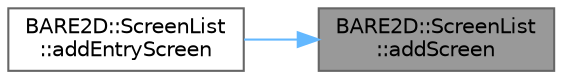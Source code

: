 digraph "BARE2D::ScreenList::addScreen"
{
 // INTERACTIVE_SVG=YES
 // LATEX_PDF_SIZE
  bgcolor="transparent";
  edge [fontname=Helvetica,fontsize=10,labelfontname=Helvetica,labelfontsize=10];
  node [fontname=Helvetica,fontsize=10,shape=box,height=0.2,width=0.4];
  rankdir="RL";
  Node1 [label="BARE2D::ScreenList\l::addScreen",height=0.2,width=0.4,color="gray40", fillcolor="grey60", style="filled", fontcolor="black",tooltip="Adds a screen to the list of screens, AKA the screen list. Requires non-nullptr. Also,..."];
  Node1 -> Node2 [dir="back",color="steelblue1",style="solid"];
  Node2 [label="BARE2D::ScreenList\l::addEntryScreen",height=0.2,width=0.4,color="grey40", fillcolor="white", style="filled",URL="$class_b_a_r_e2_d_1_1_screen_list.html#a60c9f49c4d67b2bf6860668e6db9ff89",tooltip="Adds a screen, and sets the current screen to this one."];
}
